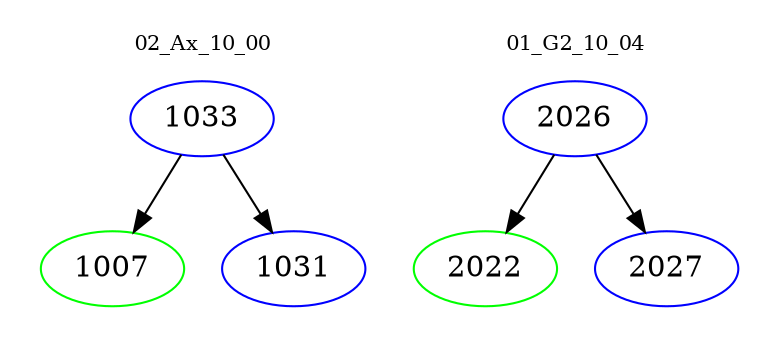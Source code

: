 digraph{
subgraph cluster_0 {
color = white
label = "02_Ax_10_00";
fontsize=10;
T0_1033 [label="1033", color="blue"]
T0_1033 -> T0_1007 [color="black"]
T0_1007 [label="1007", color="green"]
T0_1033 -> T0_1031 [color="black"]
T0_1031 [label="1031", color="blue"]
}
subgraph cluster_1 {
color = white
label = "01_G2_10_04";
fontsize=10;
T1_2026 [label="2026", color="blue"]
T1_2026 -> T1_2022 [color="black"]
T1_2022 [label="2022", color="green"]
T1_2026 -> T1_2027 [color="black"]
T1_2027 [label="2027", color="blue"]
}
}
